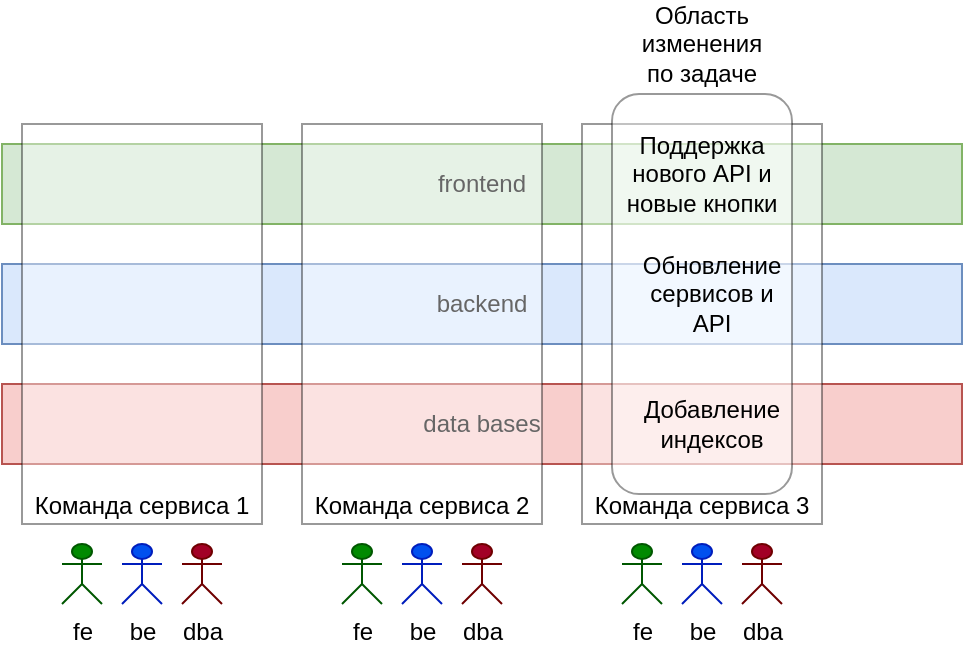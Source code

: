 <mxfile version="24.8.3">
  <diagram name="Страница — 1" id="dspnzavVv30NwzIllLJX">
    <mxGraphModel dx="1434" dy="807" grid="1" gridSize="10" guides="1" tooltips="1" connect="1" arrows="1" fold="1" page="1" pageScale="1" pageWidth="827" pageHeight="1169" math="0" shadow="0">
      <root>
        <mxCell id="0" />
        <mxCell id="1" parent="0" />
        <mxCell id="sdQKKtl3xIUhH_cptPtz-1" value="frontend" style="rounded=0;whiteSpace=wrap;html=1;fillColor=#d5e8d4;strokeColor=#82b366;" parent="1" vertex="1">
          <mxGeometry x="120" y="160" width="480" height="40" as="geometry" />
        </mxCell>
        <mxCell id="sdQKKtl3xIUhH_cptPtz-2" value="backend" style="rounded=0;whiteSpace=wrap;html=1;fillColor=#dae8fc;strokeColor=#6c8ebf;" parent="1" vertex="1">
          <mxGeometry x="120" y="220" width="480" height="40" as="geometry" />
        </mxCell>
        <mxCell id="sdQKKtl3xIUhH_cptPtz-3" value="data bases" style="rounded=0;whiteSpace=wrap;html=1;fillColor=#f8cecc;strokeColor=#b85450;" parent="1" vertex="1">
          <mxGeometry x="120" y="280" width="480" height="40" as="geometry" />
        </mxCell>
        <mxCell id="sdQKKtl3xIUhH_cptPtz-8" value="fe" style="shape=umlActor;verticalLabelPosition=bottom;verticalAlign=top;html=1;outlineConnect=0;fillColor=#008a00;strokeColor=#005700;fontColor=#000000;" parent="1" vertex="1">
          <mxGeometry x="150" y="360" width="20" height="30" as="geometry" />
        </mxCell>
        <mxCell id="sdQKKtl3xIUhH_cptPtz-10" value="be" style="shape=umlActor;verticalLabelPosition=bottom;verticalAlign=top;html=1;outlineConnect=0;fillColor=#0050ef;fontColor=#000000;strokeColor=#001DBC;" parent="1" vertex="1">
          <mxGeometry x="180" y="360" width="20" height="30" as="geometry" />
        </mxCell>
        <mxCell id="sdQKKtl3xIUhH_cptPtz-12" value="dba" style="shape=umlActor;verticalLabelPosition=bottom;verticalAlign=top;html=1;outlineConnect=0;fillColor=#a20025;fontColor=#000000;strokeColor=#6F0000;" parent="1" vertex="1">
          <mxGeometry x="210" y="360" width="20" height="30" as="geometry" />
        </mxCell>
        <mxCell id="sdQKKtl3xIUhH_cptPtz-21" value="Команда сервиса 1" style="rounded=0;whiteSpace=wrap;html=1;opacity=40;verticalAlign=bottom;" parent="1" vertex="1">
          <mxGeometry x="130" y="150" width="120" height="200" as="geometry" />
        </mxCell>
        <mxCell id="sdQKKtl3xIUhH_cptPtz-22" value="Команда сервиса 2" style="rounded=0;whiteSpace=wrap;html=1;opacity=40;verticalAlign=bottom;" parent="1" vertex="1">
          <mxGeometry x="270" y="150" width="120" height="200" as="geometry" />
        </mxCell>
        <mxCell id="sdQKKtl3xIUhH_cptPtz-23" value="Команда сервиса 3" style="rounded=0;whiteSpace=wrap;html=1;opacity=40;verticalAlign=bottom;" parent="1" vertex="1">
          <mxGeometry x="410" y="150" width="120" height="200" as="geometry" />
        </mxCell>
        <mxCell id="sdQKKtl3xIUhH_cptPtz-25" value="fe" style="shape=umlActor;verticalLabelPosition=bottom;verticalAlign=top;html=1;outlineConnect=0;fillColor=#008a00;strokeColor=#005700;fontColor=#000000;" parent="1" vertex="1">
          <mxGeometry x="290" y="360" width="20" height="30" as="geometry" />
        </mxCell>
        <mxCell id="sdQKKtl3xIUhH_cptPtz-26" value="be" style="shape=umlActor;verticalLabelPosition=bottom;verticalAlign=top;html=1;outlineConnect=0;fillColor=#0050ef;fontColor=#000000;strokeColor=#001DBC;" parent="1" vertex="1">
          <mxGeometry x="320" y="360" width="20" height="30" as="geometry" />
        </mxCell>
        <mxCell id="sdQKKtl3xIUhH_cptPtz-27" value="dba" style="shape=umlActor;verticalLabelPosition=bottom;verticalAlign=top;html=1;outlineConnect=0;fillColor=#a20025;fontColor=#000000;strokeColor=#6F0000;" parent="1" vertex="1">
          <mxGeometry x="350" y="360" width="20" height="30" as="geometry" />
        </mxCell>
        <mxCell id="sdQKKtl3xIUhH_cptPtz-28" value="fe" style="shape=umlActor;verticalLabelPosition=bottom;verticalAlign=top;html=1;outlineConnect=0;fillColor=#008a00;strokeColor=#005700;fontColor=#000000;" parent="1" vertex="1">
          <mxGeometry x="430" y="360" width="20" height="30" as="geometry" />
        </mxCell>
        <mxCell id="sdQKKtl3xIUhH_cptPtz-29" value="be" style="shape=umlActor;verticalLabelPosition=bottom;verticalAlign=top;html=1;outlineConnect=0;fillColor=#0050ef;fontColor=#000000;strokeColor=#001DBC;" parent="1" vertex="1">
          <mxGeometry x="460" y="360" width="20" height="30" as="geometry" />
        </mxCell>
        <mxCell id="sdQKKtl3xIUhH_cptPtz-30" value="dba" style="shape=umlActor;verticalLabelPosition=bottom;verticalAlign=top;html=1;outlineConnect=0;fillColor=#a20025;fontColor=#000000;strokeColor=#6F0000;" parent="1" vertex="1">
          <mxGeometry x="490" y="360" width="20" height="30" as="geometry" />
        </mxCell>
        <mxCell id="sdQKKtl3xIUhH_cptPtz-13" value="" style="rounded=1;whiteSpace=wrap;html=1;opacity=40;" parent="1" vertex="1">
          <mxGeometry x="425" y="135" width="90" height="200" as="geometry" />
        </mxCell>
        <mxCell id="sdQKKtl3xIUhH_cptPtz-14" value="Область изменения&lt;br&gt;по задаче" style="text;html=1;align=center;verticalAlign=middle;whiteSpace=wrap;rounded=0;" parent="1" vertex="1">
          <mxGeometry x="440" y="95" width="60" height="30" as="geometry" />
        </mxCell>
        <mxCell id="sdQKKtl3xIUhH_cptPtz-15" value="Добавление&lt;br&gt;индексов" style="text;html=1;align=center;verticalAlign=middle;whiteSpace=wrap;rounded=0;" parent="1" vertex="1">
          <mxGeometry x="445" y="285" width="60" height="30" as="geometry" />
        </mxCell>
        <mxCell id="sdQKKtl3xIUhH_cptPtz-18" value="Обновление сервисов и API" style="text;html=1;align=center;verticalAlign=middle;whiteSpace=wrap;rounded=0;" parent="1" vertex="1">
          <mxGeometry x="445" y="220" width="60" height="30" as="geometry" />
        </mxCell>
        <mxCell id="sdQKKtl3xIUhH_cptPtz-19" value="Поддержка нового API и новые кнопки" style="text;html=1;align=center;verticalAlign=middle;whiteSpace=wrap;rounded=0;" parent="1" vertex="1">
          <mxGeometry x="430" y="160" width="80" height="30" as="geometry" />
        </mxCell>
      </root>
    </mxGraphModel>
  </diagram>
</mxfile>
